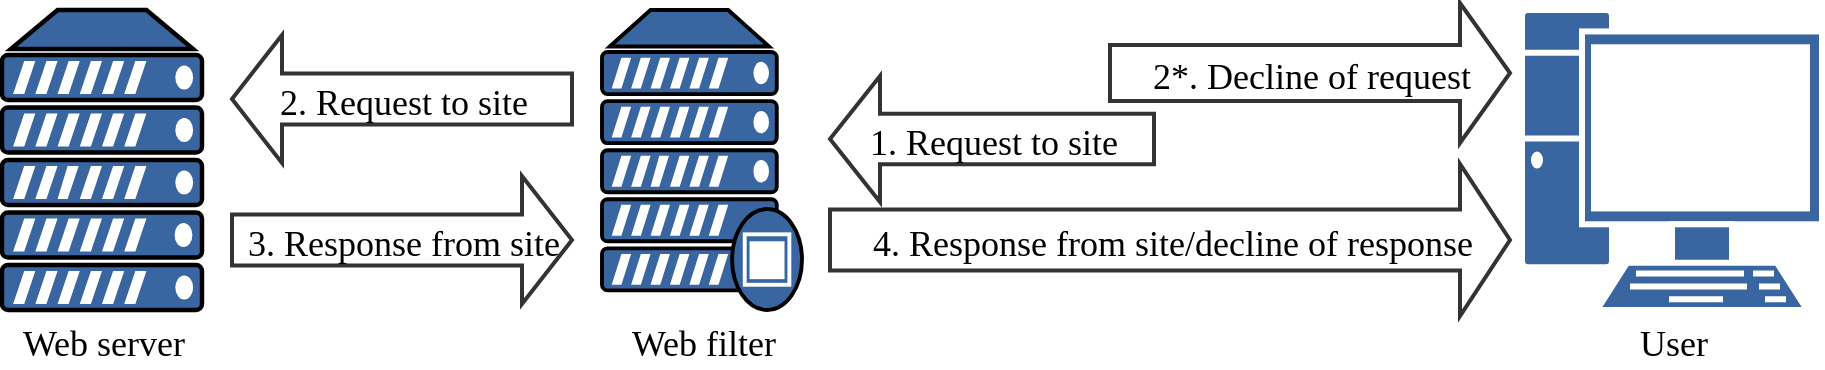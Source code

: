 <mxfile version="10.6.7" type="device"><diagram id="FsbFkB9oQyJZp0i54uHy" name="Страница 1"><mxGraphModel dx="773" dy="447" grid="1" gridSize="10" guides="1" tooltips="1" connect="1" arrows="1" fold="1" page="1" pageScale="1" pageWidth="827" pageHeight="1169" background="#FFFFFF" math="0" shadow="0"><root><mxCell id="0"/><mxCell id="2" value="Layer 0" parent="0"/><mxCell id="3" value="Web server" style="shape=mxgraph.networks.server;shadow=0;strokeWidth=1;fillColor=#3966A0;strokeColor=#000000;opacity=100.0;nl2Br=0;verticalLabelPosition=bottom;verticalAlign=top;align=center;spacingLeft=2.0;spacingRight=0;gliffyId=2;labelBackgroundColor=none;labelBorderColor=none;fontSize=18;fontFamily=Times New Roman;whiteSpace=wrap;" parent="2" vertex="1"><mxGeometry x="150" y="260" width="100" height="150" as="geometry"/></mxCell><mxCell id="4" value="Web filter" style="shape=mxgraph.networks.proxy_server;shadow=0;strokeWidth=1;fillColor=#3966A0;strokeColor=#000000;opacity=100.0;nl2Br=0;verticalLabelPosition=bottom;verticalAlign=top;align=center;spacingLeft=2.0;spacingRight=0;gliffyId=5;labelBackgroundColor=none;fontSize=18;fontFamily=Times New Roman;whiteSpace=wrap;labelBorderColor=none;" parent="2" vertex="1"><mxGeometry x="450" y="260" width="100" height="150" as="geometry"/></mxCell><mxCell id="5" value="User" style="shape=mxgraph.networks.pc;strokeColor=#ffffff;shadow=0;strokeWidth=1;fillColor=#3966A0;opacity=100.0;nl2Br=0;verticalLabelPosition=bottom;verticalAlign=top;align=center;spacingLeft=2.0;spacingRight=0;gliffyId=7;labelBackgroundColor=none;fontSize=18;fontFamily=Times New Roman;labelBorderColor=none;whiteSpace=wrap;" parent="2" vertex="1"><mxGeometry x="910" y="260" width="150" height="150" as="geometry"/></mxCell><mxCell id="6" value="1. Request to site" style="shape=mxgraph.arrows2.arrow;dy=0.6;dx=25;flipH=1;notch=0;shadow=0;strokeWidth=2;fillColor=#FFFFFF;strokeColor=#333333;opacity=100.0;nl2Br=0;verticalAlign=middle;align=center;spacingLeft=8.6;spacingRight=6;gliffyId=9;fontSize=18;fontFamily=Times New Roman;" parent="2" vertex="1"><mxGeometry x="564" y="293" width="162" height="63" as="geometry"/></mxCell><mxCell id="7" value="2*. Decline of request" style="shape=mxgraph.arrows2.arrow;dy=0.6;dx=25;notch=0;shadow=0;strokeWidth=2;fillColor=#FFFFFF;strokeColor=#333333;opacity=100.0;nl2Br=0;verticalAlign=middle;align=center;spacingLeft=8.46;spacingRight=6;gliffyId=11;fontSize=18;fontFamily=Times New Roman;" parent="2" vertex="1"><mxGeometry x="704" y="256.5" width="200" height="70" as="geometry"/></mxCell><mxCell id="8" value="2. Request to site" style="shape=mxgraph.arrows2.arrow;dy=0.6;dx=25;flipH=1;notch=0;shadow=0;strokeWidth=2;fillColor=#FFFFFF;strokeColor=#333333;opacity=100.0;nl2Br=0;verticalAlign=middle;align=center;spacingLeft=8.54;spacingRight=6;gliffyId=13;fontFamily=Times New Roman;fontSize=18;" parent="2" vertex="1"><mxGeometry x="265" y="272.5" width="170" height="64" as="geometry"/></mxCell><mxCell id="9" value="3. Response from site" style="shape=mxgraph.arrows2.arrow;dy=0.6;dx=25;notch=0;shadow=0;strokeWidth=2;fillColor=#FFFFFF;strokeColor=#333333;opacity=100.0;nl2Br=0;verticalAlign=middle;align=center;spacingLeft=8.54;spacingRight=6;gliffyId=15;fontSize=18;fontFamily=Times New Roman;" parent="2" vertex="1"><mxGeometry x="265" y="343" width="170" height="64" as="geometry"/></mxCell><mxCell id="10" value="4. Response from site/decline of response" style="shape=mxgraph.arrows2.arrow;dy=0.6;dx=25;notch=0;shadow=0;strokeWidth=2;fillColor=#FFFFFF;strokeColor=#333333;opacity=100.0;nl2Br=0;verticalAlign=middle;align=center;spacingLeft=9.0;spacingRight=6;gliffyId=17;fontSize=18;fontFamily=Times New Roman;" parent="2" vertex="1"><mxGeometry x="564" y="337" width="340" height="76" as="geometry"/></mxCell></root></mxGraphModel></diagram></mxfile>